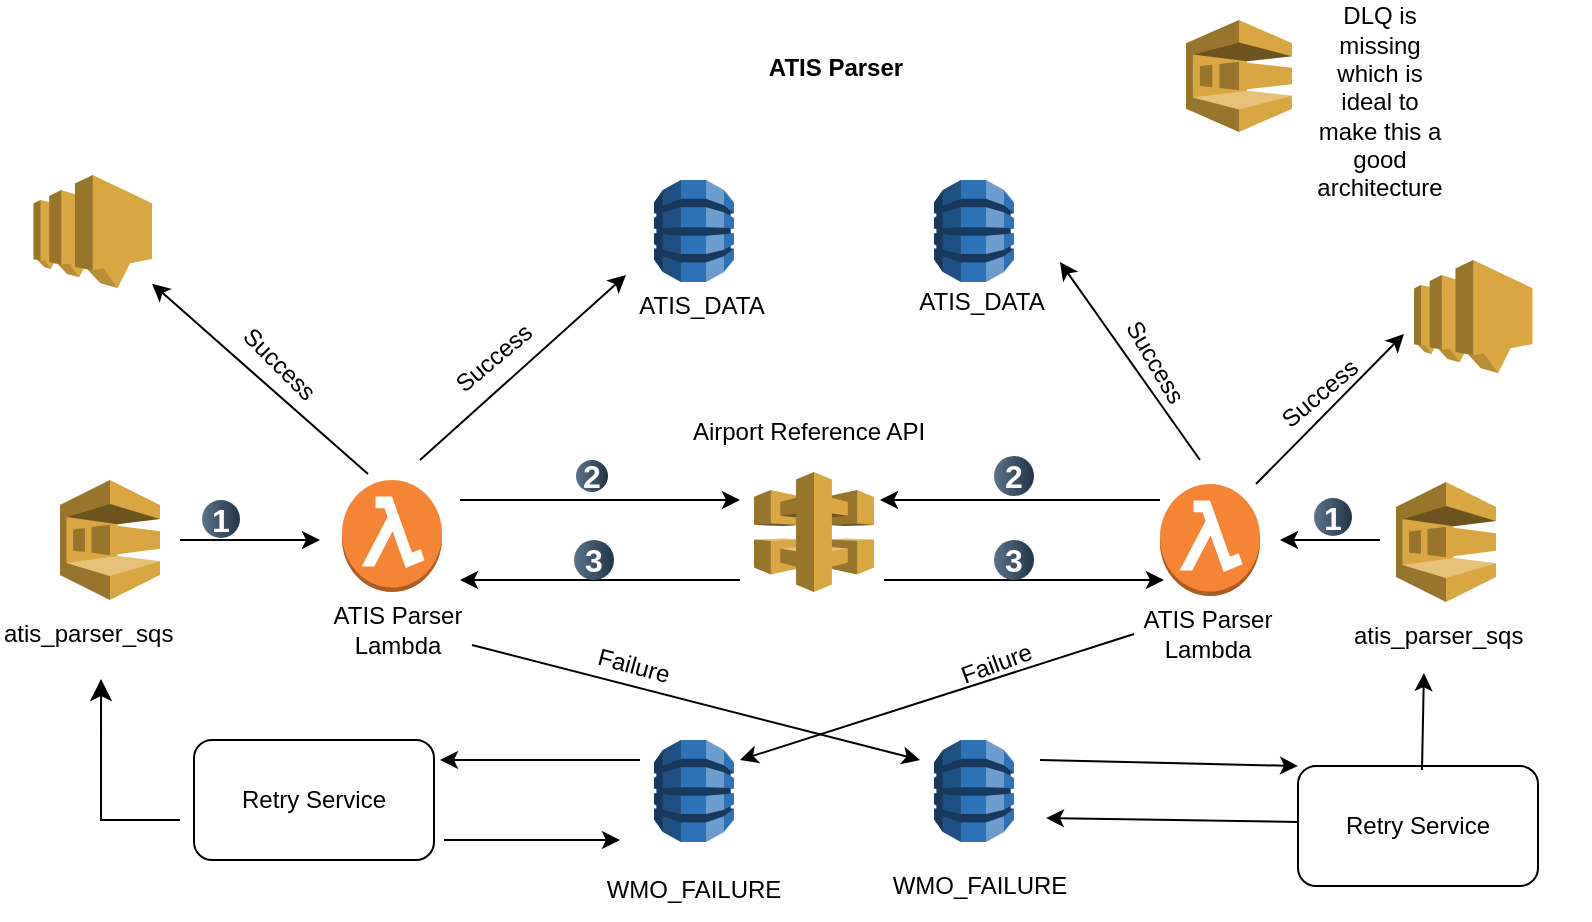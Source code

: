 <mxfile version="28.2.3">
  <diagram name="Page-1" id="XJQzdTubCrK1rBcKPcMS">
    <mxGraphModel dx="786" dy="1563" grid="0" gridSize="10" guides="1" tooltips="1" connect="1" arrows="1" fold="1" page="1" pageScale="1" pageWidth="850" pageHeight="1100" math="0" shadow="0">
      <root>
        <mxCell id="0" />
        <mxCell id="1" parent="0" />
        <mxCell id="s0ba7kLXqi5IzmDwBceu-1" value="" style="outlineConnect=0;dashed=0;verticalLabelPosition=bottom;verticalAlign=top;align=center;html=1;shape=mxgraph.aws3.sqs;fillColor=#D9A741;gradientColor=none;" parent="1" vertex="1">
          <mxGeometry x="80" y="230" width="50" height="60" as="geometry" />
        </mxCell>
        <mxCell id="s0ba7kLXqi5IzmDwBceu-2" value="" style="outlineConnect=0;dashed=0;verticalLabelPosition=bottom;verticalAlign=top;align=center;html=1;shape=mxgraph.aws3.lambda_function;fillColor=#F58534;gradientColor=none;" parent="1" vertex="1">
          <mxGeometry x="221" y="230" width="50" height="56" as="geometry" />
        </mxCell>
        <mxCell id="s0ba7kLXqi5IzmDwBceu-3" value="" style="outlineConnect=0;dashed=0;verticalLabelPosition=bottom;verticalAlign=top;align=center;html=1;shape=mxgraph.aws3.api_gateway;fillColor=#D9A741;gradientColor=none;" parent="1" vertex="1">
          <mxGeometry x="427" y="226" width="60" height="60" as="geometry" />
        </mxCell>
        <mxCell id="s0ba7kLXqi5IzmDwBceu-4" value="" style="outlineConnect=0;dashed=0;verticalLabelPosition=bottom;verticalAlign=top;align=center;html=1;shape=mxgraph.aws3.dynamo_db;fillColor=#2E73B8;gradientColor=none;" parent="1" vertex="1">
          <mxGeometry x="377" y="80" width="40" height="51" as="geometry" />
        </mxCell>
        <mxCell id="s0ba7kLXqi5IzmDwBceu-5" value="" style="outlineConnect=0;dashed=0;verticalLabelPosition=bottom;verticalAlign=top;align=center;html=1;shape=mxgraph.aws3.dynamo_db;fillColor=#2E73B8;gradientColor=none;" parent="1" vertex="1">
          <mxGeometry x="377" y="360" width="40" height="51" as="geometry" />
        </mxCell>
        <mxCell id="s0ba7kLXqi5IzmDwBceu-6" value="" style="outlineConnect=0;dashed=0;verticalLabelPosition=bottom;verticalAlign=top;align=center;html=1;shape=mxgraph.aws3.lambda_function;fillColor=#F58534;gradientColor=none;" parent="1" vertex="1">
          <mxGeometry x="630" y="232" width="50" height="56" as="geometry" />
        </mxCell>
        <mxCell id="s0ba7kLXqi5IzmDwBceu-7" value="" style="outlineConnect=0;dashed=0;verticalLabelPosition=bottom;verticalAlign=top;align=center;html=1;shape=mxgraph.aws3.dynamo_db;fillColor=#2E73B8;gradientColor=none;" parent="1" vertex="1">
          <mxGeometry x="517" y="80" width="40" height="51" as="geometry" />
        </mxCell>
        <mxCell id="s0ba7kLXqi5IzmDwBceu-8" value="" style="outlineConnect=0;dashed=0;verticalLabelPosition=bottom;verticalAlign=top;align=center;html=1;shape=mxgraph.aws3.dynamo_db;fillColor=#2E73B8;gradientColor=none;" parent="1" vertex="1">
          <mxGeometry x="517" y="360" width="40" height="51" as="geometry" />
        </mxCell>
        <mxCell id="s0ba7kLXqi5IzmDwBceu-9" value="ATIS Parser Lambda" style="text;html=1;align=center;verticalAlign=middle;whiteSpace=wrap;rounded=0;" parent="1" vertex="1">
          <mxGeometry x="212" y="290" width="74" height="30" as="geometry" />
        </mxCell>
        <mxCell id="s0ba7kLXqi5IzmDwBceu-10" value="ATIS Parser Lambda" style="text;html=1;align=center;verticalAlign=middle;whiteSpace=wrap;rounded=0;" parent="1" vertex="1">
          <mxGeometry x="617" y="292" width="74" height="30" as="geometry" />
        </mxCell>
        <mxCell id="s0ba7kLXqi5IzmDwBceu-11" value="atis_parser_sqs" style="text;whiteSpace=wrap;" parent="1" vertex="1">
          <mxGeometry x="50" y="293" width="120" height="40" as="geometry" />
        </mxCell>
        <mxCell id="s0ba7kLXqi5IzmDwBceu-12" value="" style="outlineConnect=0;dashed=0;verticalLabelPosition=bottom;verticalAlign=top;align=center;html=1;shape=mxgraph.aws3.sqs;fillColor=#D9A741;gradientColor=none;" parent="1" vertex="1">
          <mxGeometry x="748" y="231" width="50" height="60" as="geometry" />
        </mxCell>
        <mxCell id="s0ba7kLXqi5IzmDwBceu-13" value="atis_parser_sqs" style="text;whiteSpace=wrap;" parent="1" vertex="1">
          <mxGeometry x="725" y="294" width="120" height="40" as="geometry" />
        </mxCell>
        <mxCell id="s0ba7kLXqi5IzmDwBceu-14" value="" style="endArrow=classic;html=1;rounded=0;" parent="1" edge="1">
          <mxGeometry width="50" height="50" relative="1" as="geometry">
            <mxPoint x="280" y="240" as="sourcePoint" />
            <mxPoint x="420" y="240" as="targetPoint" />
          </mxGeometry>
        </mxCell>
        <mxCell id="s0ba7kLXqi5IzmDwBceu-15" value="" style="endArrow=classic;html=1;rounded=0;" parent="1" edge="1">
          <mxGeometry width="50" height="50" relative="1" as="geometry">
            <mxPoint x="140" y="260" as="sourcePoint" />
            <mxPoint x="210" y="260" as="targetPoint" />
          </mxGeometry>
        </mxCell>
        <mxCell id="s0ba7kLXqi5IzmDwBceu-16" value="" style="endArrow=classic;html=1;rounded=0;" parent="1" edge="1">
          <mxGeometry width="50" height="50" relative="1" as="geometry">
            <mxPoint x="420" y="280" as="sourcePoint" />
            <mxPoint x="280" y="280" as="targetPoint" />
          </mxGeometry>
        </mxCell>
        <mxCell id="s0ba7kLXqi5IzmDwBceu-17" value="" style="endArrow=classic;html=1;rounded=0;" parent="1" edge="1">
          <mxGeometry width="50" height="50" relative="1" as="geometry">
            <mxPoint x="630" y="240" as="sourcePoint" />
            <mxPoint x="490" y="240" as="targetPoint" />
          </mxGeometry>
        </mxCell>
        <mxCell id="s0ba7kLXqi5IzmDwBceu-18" value="" style="endArrow=classic;html=1;rounded=0;" parent="1" edge="1">
          <mxGeometry width="50" height="50" relative="1" as="geometry">
            <mxPoint x="492" y="280" as="sourcePoint" />
            <mxPoint x="632" y="280" as="targetPoint" />
          </mxGeometry>
        </mxCell>
        <mxCell id="s0ba7kLXqi5IzmDwBceu-19" value="" style="endArrow=classic;html=1;rounded=0;" parent="1" edge="1">
          <mxGeometry width="50" height="50" relative="1" as="geometry">
            <mxPoint x="740" y="260" as="sourcePoint" />
            <mxPoint x="690" y="260" as="targetPoint" />
          </mxGeometry>
        </mxCell>
        <mxCell id="s0ba7kLXqi5IzmDwBceu-23" value="ATIS_DATA" style="text;html=1;align=center;verticalAlign=middle;whiteSpace=wrap;rounded=0;" parent="1" vertex="1">
          <mxGeometry x="371" y="128" width="60" height="30" as="geometry" />
        </mxCell>
        <mxCell id="s0ba7kLXqi5IzmDwBceu-24" value="ATIS_DATA" style="text;html=1;align=center;verticalAlign=middle;whiteSpace=wrap;rounded=0;" parent="1" vertex="1">
          <mxGeometry x="511" y="126" width="60" height="30" as="geometry" />
        </mxCell>
        <mxCell id="s0ba7kLXqi5IzmDwBceu-25" value="WMO_FAILURE" style="text;html=1;align=center;verticalAlign=middle;whiteSpace=wrap;rounded=0;" parent="1" vertex="1">
          <mxGeometry x="367" y="420" width="60" height="30" as="geometry" />
        </mxCell>
        <mxCell id="s0ba7kLXqi5IzmDwBceu-26" value="WMO_FAILURE" style="text;html=1;align=center;verticalAlign=middle;whiteSpace=wrap;rounded=0;" parent="1" vertex="1">
          <mxGeometry x="510" y="418" width="60" height="30" as="geometry" />
        </mxCell>
        <mxCell id="s0ba7kLXqi5IzmDwBceu-27" value="" style="endArrow=classic;html=1;rounded=0;entryX=-0.133;entryY=-0.017;entryDx=0;entryDy=0;entryPerimeter=0;" parent="1" target="s0ba7kLXqi5IzmDwBceu-23" edge="1">
          <mxGeometry width="50" height="50" relative="1" as="geometry">
            <mxPoint x="260" y="220" as="sourcePoint" />
            <mxPoint x="323" y="165" as="targetPoint" />
          </mxGeometry>
        </mxCell>
        <mxCell id="s0ba7kLXqi5IzmDwBceu-28" value="" style="endArrow=classic;html=1;rounded=0;entryX=1;entryY=0.5;entryDx=0;entryDy=0;" parent="1" edge="1">
          <mxGeometry width="50" height="50" relative="1" as="geometry">
            <mxPoint x="650" y="220" as="sourcePoint" />
            <mxPoint x="580" y="121" as="targetPoint" />
          </mxGeometry>
        </mxCell>
        <mxCell id="s0ba7kLXqi5IzmDwBceu-30" value="" style="endArrow=classic;html=1;rounded=0;exitX=1;exitY=0.75;exitDx=0;exitDy=0;" parent="1" source="s0ba7kLXqi5IzmDwBceu-9" edge="1">
          <mxGeometry width="50" height="50" relative="1" as="geometry">
            <mxPoint x="293" y="348" as="sourcePoint" />
            <mxPoint x="510" y="370" as="targetPoint" />
          </mxGeometry>
        </mxCell>
        <mxCell id="s0ba7kLXqi5IzmDwBceu-33" value="" style="endArrow=classic;html=1;rounded=0;exitX=0;exitY=0.5;exitDx=0;exitDy=0;" parent="1" source="s0ba7kLXqi5IzmDwBceu-10" edge="1">
          <mxGeometry width="50" height="50" relative="1" as="geometry">
            <mxPoint x="468" y="344" as="sourcePoint" />
            <mxPoint x="420" y="370" as="targetPoint" />
          </mxGeometry>
        </mxCell>
        <mxCell id="s0ba7kLXqi5IzmDwBceu-35" value="ATIS Parser" style="text;html=1;align=center;verticalAlign=middle;whiteSpace=wrap;rounded=0;fontStyle=1" parent="1" vertex="1">
          <mxGeometry x="343" y="9" width="250" height="30" as="geometry" />
        </mxCell>
        <mxCell id="s0ba7kLXqi5IzmDwBceu-36" value="Success" style="text;html=1;align=center;verticalAlign=middle;whiteSpace=wrap;rounded=0;rotation=-40;" parent="1" vertex="1">
          <mxGeometry x="267" y="154" width="60" height="30" as="geometry" />
        </mxCell>
        <mxCell id="s0ba7kLXqi5IzmDwBceu-37" value="Success" style="text;html=1;align=center;verticalAlign=middle;whiteSpace=wrap;rounded=0;rotation=60;" parent="1" vertex="1">
          <mxGeometry x="597.623" y="155.774" width="60" height="30" as="geometry" />
        </mxCell>
        <mxCell id="s0ba7kLXqi5IzmDwBceu-38" value="Retry Service" style="rounded=1;whiteSpace=wrap;html=1;" parent="1" vertex="1">
          <mxGeometry x="147" y="360" width="120" height="60" as="geometry" />
        </mxCell>
        <mxCell id="s0ba7kLXqi5IzmDwBceu-41" value="" style="edgeStyle=segmentEdgeStyle;endArrow=classic;html=1;curved=0;rounded=0;endSize=8;startSize=8;entryX=0.421;entryY=0.913;entryDx=0;entryDy=0;entryPerimeter=0;" parent="1" target="s0ba7kLXqi5IzmDwBceu-11" edge="1">
          <mxGeometry width="50" height="50" relative="1" as="geometry">
            <mxPoint x="140" y="400" as="sourcePoint" />
            <mxPoint x="100" y="340" as="targetPoint" />
          </mxGeometry>
        </mxCell>
        <mxCell id="s0ba7kLXqi5IzmDwBceu-42" value="" style="endArrow=classic;html=1;rounded=0;" parent="1" edge="1">
          <mxGeometry width="50" height="50" relative="1" as="geometry">
            <mxPoint x="272" y="410" as="sourcePoint" />
            <mxPoint x="360" y="410" as="targetPoint" />
          </mxGeometry>
        </mxCell>
        <mxCell id="s0ba7kLXqi5IzmDwBceu-43" value="" style="endArrow=classic;html=1;rounded=0;" parent="1" edge="1">
          <mxGeometry width="50" height="50" relative="1" as="geometry">
            <mxPoint x="370" y="370" as="sourcePoint" />
            <mxPoint x="270" y="370" as="targetPoint" />
          </mxGeometry>
        </mxCell>
        <mxCell id="s0ba7kLXqi5IzmDwBceu-44" value="Retry Service" style="rounded=1;whiteSpace=wrap;html=1;" parent="1" vertex="1">
          <mxGeometry x="699" y="373" width="120" height="60" as="geometry" />
        </mxCell>
        <mxCell id="s0ba7kLXqi5IzmDwBceu-45" value="" style="endArrow=classic;html=1;rounded=0;entryX=0;entryY=0;entryDx=0;entryDy=0;" parent="1" target="s0ba7kLXqi5IzmDwBceu-44" edge="1">
          <mxGeometry width="50" height="50" relative="1" as="geometry">
            <mxPoint x="570" y="370" as="sourcePoint" />
            <mxPoint x="678" y="380" as="targetPoint" />
          </mxGeometry>
        </mxCell>
        <mxCell id="s0ba7kLXqi5IzmDwBceu-46" value="" style="endArrow=classic;html=1;rounded=0;exitX=0.6;exitY=-0.033;exitDx=0;exitDy=0;exitPerimeter=0;entryX=0.308;entryY=0.813;entryDx=0;entryDy=0;entryPerimeter=0;" parent="1" target="s0ba7kLXqi5IzmDwBceu-13" edge="1">
          <mxGeometry width="50" height="50" relative="1" as="geometry">
            <mxPoint x="761" y="375.02" as="sourcePoint" />
            <mxPoint x="770.411" y="334" as="targetPoint" />
          </mxGeometry>
        </mxCell>
        <mxCell id="s0ba7kLXqi5IzmDwBceu-48" value="" style="endArrow=classic;html=1;rounded=0;exitX=0;exitY=0.5;exitDx=0;exitDy=0;" parent="1" edge="1">
          <mxGeometry width="50" height="50" relative="1" as="geometry">
            <mxPoint x="699" y="401" as="sourcePoint" />
            <mxPoint x="573" y="399" as="targetPoint" />
          </mxGeometry>
        </mxCell>
        <mxCell id="s0ba7kLXqi5IzmDwBceu-49" value="1" style="ellipse;whiteSpace=wrap;html=1;aspect=fixed;rotation=0;gradientColor=#223548;strokeColor=none;gradientDirection=east;fillColor=#5b738b;rounded=0;pointerEvents=0;fontFamily=Helvetica;fontSize=16;fontColor=#FFFFFF;spacingTop=4;spacingBottom=4;spacingLeft=4;spacingRight=4;points=[];fontStyle=1" parent="1" vertex="1">
          <mxGeometry x="151" y="240" width="19" height="19" as="geometry" />
        </mxCell>
        <mxCell id="s0ba7kLXqi5IzmDwBceu-50" value="2" style="ellipse;whiteSpace=wrap;html=1;aspect=fixed;rotation=0;gradientColor=#223548;strokeColor=none;gradientDirection=east;fillColor=#5b738b;rounded=0;pointerEvents=0;fontFamily=Helvetica;fontSize=16;fontColor=#FFFFFF;spacingTop=4;spacingBottom=4;spacingLeft=4;spacingRight=4;points=[];fontStyle=1" parent="1" vertex="1">
          <mxGeometry x="338" y="220" width="16" height="16" as="geometry" />
        </mxCell>
        <mxCell id="s0ba7kLXqi5IzmDwBceu-51" value="3" style="ellipse;whiteSpace=wrap;html=1;aspect=fixed;rotation=0;gradientColor=#223548;strokeColor=none;gradientDirection=east;fillColor=#5b738b;rounded=0;pointerEvents=0;fontFamily=Helvetica;fontSize=16;fontColor=#FFFFFF;spacingTop=4;spacingBottom=4;spacingLeft=4;spacingRight=4;points=[];fontStyle=1" parent="1" vertex="1">
          <mxGeometry x="337" y="260" width="20" height="20" as="geometry" />
        </mxCell>
        <mxCell id="s0ba7kLXqi5IzmDwBceu-52" value="1" style="ellipse;whiteSpace=wrap;html=1;aspect=fixed;rotation=0;gradientColor=#223548;strokeColor=none;gradientDirection=east;fillColor=#5b738b;rounded=0;pointerEvents=0;fontFamily=Helvetica;fontSize=16;fontColor=#FFFFFF;spacingTop=4;spacingBottom=4;spacingLeft=4;spacingRight=4;points=[];fontStyle=1" parent="1" vertex="1">
          <mxGeometry x="707" y="239" width="19" height="19" as="geometry" />
        </mxCell>
        <mxCell id="s0ba7kLXqi5IzmDwBceu-53" value="2" style="ellipse;whiteSpace=wrap;html=1;aspect=fixed;rotation=0;gradientColor=#223548;strokeColor=none;gradientDirection=east;fillColor=#5b738b;rounded=0;pointerEvents=0;fontFamily=Helvetica;fontSize=16;fontColor=#FFFFFF;spacingTop=4;spacingBottom=4;spacingLeft=4;spacingRight=4;points=[];fontStyle=1" parent="1" vertex="1">
          <mxGeometry x="547" y="218" width="20" height="20" as="geometry" />
        </mxCell>
        <mxCell id="s0ba7kLXqi5IzmDwBceu-54" value="3" style="ellipse;whiteSpace=wrap;html=1;aspect=fixed;rotation=0;gradientColor=#223548;strokeColor=none;gradientDirection=east;fillColor=#5b738b;rounded=0;pointerEvents=0;fontFamily=Helvetica;fontSize=16;fontColor=#FFFFFF;spacingTop=4;spacingBottom=4;spacingLeft=4;spacingRight=4;points=[];fontStyle=1" parent="1" vertex="1">
          <mxGeometry x="547" y="260" width="20" height="20" as="geometry" />
        </mxCell>
        <mxCell id="s0ba7kLXqi5IzmDwBceu-55" value="Failure" style="text;html=1;align=center;verticalAlign=middle;whiteSpace=wrap;rounded=0;rotation=15;" parent="1" vertex="1">
          <mxGeometry x="337" y="308" width="60" height="30" as="geometry" />
        </mxCell>
        <mxCell id="s0ba7kLXqi5IzmDwBceu-56" value="Failure" style="text;html=1;align=center;verticalAlign=middle;whiteSpace=wrap;rounded=0;rotation=-20;" parent="1" vertex="1">
          <mxGeometry x="509.57" y="307.47" width="77.14" height="30" as="geometry" />
        </mxCell>
        <mxCell id="jEZvGeoOks8BfHwgp4Ao-3" value="Airport Reference API" style="text;html=1;align=center;verticalAlign=middle;whiteSpace=wrap;rounded=0;" parent="1" vertex="1">
          <mxGeometry x="392" y="191" width="125" height="30" as="geometry" />
        </mxCell>
        <mxCell id="jEZvGeoOks8BfHwgp4Ao-4" value="" style="outlineConnect=0;dashed=0;verticalLabelPosition=bottom;verticalAlign=top;align=center;html=1;shape=mxgraph.aws3.sqs;fillColor=#D9A741;gradientColor=none;" parent="1" vertex="1">
          <mxGeometry x="643" width="53" height="56" as="geometry" />
        </mxCell>
        <mxCell id="jEZvGeoOks8BfHwgp4Ao-5" value="DLQ is missing which is ideal to make this a good architecture" style="text;html=1;align=center;verticalAlign=middle;whiteSpace=wrap;rounded=0;" parent="1" vertex="1">
          <mxGeometry x="710" y="26" width="60" height="30" as="geometry" />
        </mxCell>
        <mxCell id="Lk0nhtXzT3Qk_5yG5pPB-1" value="" style="outlineConnect=0;dashed=0;verticalLabelPosition=bottom;verticalAlign=top;align=center;html=1;shape=mxgraph.aws3.sns;fillColor=#D9A741;gradientColor=none;" vertex="1" parent="1">
          <mxGeometry x="66.75" y="77.5" width="59.25" height="56.5" as="geometry" />
        </mxCell>
        <mxCell id="Lk0nhtXzT3Qk_5yG5pPB-2" value="" style="endArrow=classic;html=1;rounded=0;" edge="1" parent="1" target="Lk0nhtXzT3Qk_5yG5pPB-1">
          <mxGeometry width="50" height="50" relative="1" as="geometry">
            <mxPoint x="234" y="227" as="sourcePoint" />
            <mxPoint x="216" y="136" as="targetPoint" />
          </mxGeometry>
        </mxCell>
        <mxCell id="Lk0nhtXzT3Qk_5yG5pPB-3" value="Success" style="text;html=1;align=center;verticalAlign=middle;whiteSpace=wrap;rounded=0;rotation=45;" vertex="1" parent="1">
          <mxGeometry x="159.623" y="156.774" width="60" height="30" as="geometry" />
        </mxCell>
        <mxCell id="Lk0nhtXzT3Qk_5yG5pPB-4" value="" style="outlineConnect=0;dashed=0;verticalLabelPosition=bottom;verticalAlign=top;align=center;html=1;shape=mxgraph.aws3.sns;fillColor=#D9A741;gradientColor=none;" vertex="1" parent="1">
          <mxGeometry x="757" y="120" width="59.25" height="56.5" as="geometry" />
        </mxCell>
        <mxCell id="Lk0nhtXzT3Qk_5yG5pPB-5" value="" style="endArrow=classic;html=1;rounded=0;" edge="1" parent="1">
          <mxGeometry width="50" height="50" relative="1" as="geometry">
            <mxPoint x="678" y="232" as="sourcePoint" />
            <mxPoint x="752" y="157" as="targetPoint" />
          </mxGeometry>
        </mxCell>
        <mxCell id="Lk0nhtXzT3Qk_5yG5pPB-6" value="Success" style="text;html=1;align=center;verticalAlign=middle;whiteSpace=wrap;rounded=0;rotation=-40;" vertex="1" parent="1">
          <mxGeometry x="679.623" y="171.774" width="60" height="30" as="geometry" />
        </mxCell>
      </root>
    </mxGraphModel>
  </diagram>
</mxfile>
